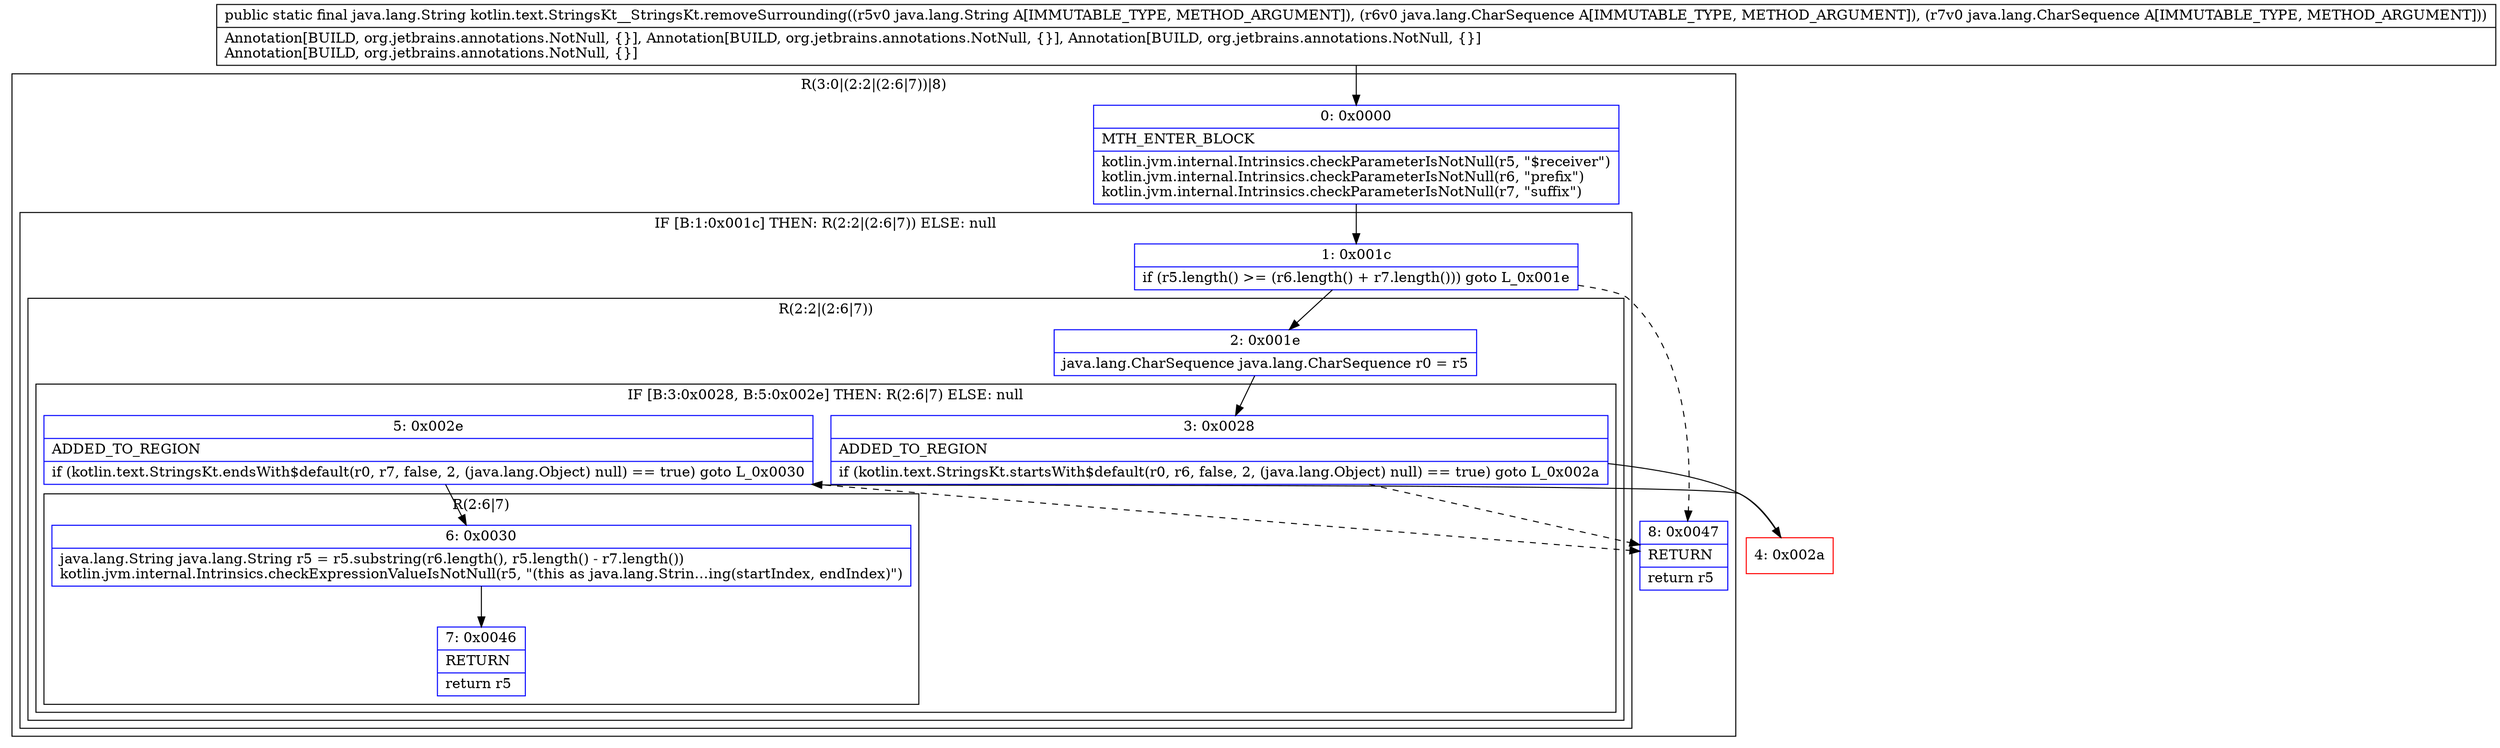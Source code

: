 digraph "CFG forkotlin.text.StringsKt__StringsKt.removeSurrounding(Ljava\/lang\/String;Ljava\/lang\/CharSequence;Ljava\/lang\/CharSequence;)Ljava\/lang\/String;" {
subgraph cluster_Region_768419698 {
label = "R(3:0|(2:2|(2:6|7))|8)";
node [shape=record,color=blue];
Node_0 [shape=record,label="{0\:\ 0x0000|MTH_ENTER_BLOCK\l|kotlin.jvm.internal.Intrinsics.checkParameterIsNotNull(r5, \"$receiver\")\lkotlin.jvm.internal.Intrinsics.checkParameterIsNotNull(r6, \"prefix\")\lkotlin.jvm.internal.Intrinsics.checkParameterIsNotNull(r7, \"suffix\")\l}"];
subgraph cluster_IfRegion_14483984 {
label = "IF [B:1:0x001c] THEN: R(2:2|(2:6|7)) ELSE: null";
node [shape=record,color=blue];
Node_1 [shape=record,label="{1\:\ 0x001c|if (r5.length() \>= (r6.length() + r7.length())) goto L_0x001e\l}"];
subgraph cluster_Region_462991210 {
label = "R(2:2|(2:6|7))";
node [shape=record,color=blue];
Node_2 [shape=record,label="{2\:\ 0x001e|java.lang.CharSequence java.lang.CharSequence r0 = r5\l}"];
subgraph cluster_IfRegion_499595547 {
label = "IF [B:3:0x0028, B:5:0x002e] THEN: R(2:6|7) ELSE: null";
node [shape=record,color=blue];
Node_3 [shape=record,label="{3\:\ 0x0028|ADDED_TO_REGION\l|if (kotlin.text.StringsKt.startsWith$default(r0, r6, false, 2, (java.lang.Object) null) == true) goto L_0x002a\l}"];
Node_5 [shape=record,label="{5\:\ 0x002e|ADDED_TO_REGION\l|if (kotlin.text.StringsKt.endsWith$default(r0, r7, false, 2, (java.lang.Object) null) == true) goto L_0x0030\l}"];
subgraph cluster_Region_587192639 {
label = "R(2:6|7)";
node [shape=record,color=blue];
Node_6 [shape=record,label="{6\:\ 0x0030|java.lang.String java.lang.String r5 = r5.substring(r6.length(), r5.length() \- r7.length())\lkotlin.jvm.internal.Intrinsics.checkExpressionValueIsNotNull(r5, \"(this as java.lang.Strin…ing(startIndex, endIndex)\")\l}"];
Node_7 [shape=record,label="{7\:\ 0x0046|RETURN\l|return r5\l}"];
}
}
}
}
Node_8 [shape=record,label="{8\:\ 0x0047|RETURN\l|return r5\l}"];
}
Node_4 [shape=record,color=red,label="{4\:\ 0x002a}"];
MethodNode[shape=record,label="{public static final java.lang.String kotlin.text.StringsKt__StringsKt.removeSurrounding((r5v0 java.lang.String A[IMMUTABLE_TYPE, METHOD_ARGUMENT]), (r6v0 java.lang.CharSequence A[IMMUTABLE_TYPE, METHOD_ARGUMENT]), (r7v0 java.lang.CharSequence A[IMMUTABLE_TYPE, METHOD_ARGUMENT]))  | Annotation[BUILD, org.jetbrains.annotations.NotNull, \{\}], Annotation[BUILD, org.jetbrains.annotations.NotNull, \{\}], Annotation[BUILD, org.jetbrains.annotations.NotNull, \{\}]\lAnnotation[BUILD, org.jetbrains.annotations.NotNull, \{\}]\l}"];
MethodNode -> Node_0;
Node_0 -> Node_1;
Node_1 -> Node_2;
Node_1 -> Node_8[style=dashed];
Node_2 -> Node_3;
Node_3 -> Node_4;
Node_3 -> Node_8[style=dashed];
Node_5 -> Node_6;
Node_5 -> Node_8[style=dashed];
Node_6 -> Node_7;
Node_4 -> Node_5;
}

